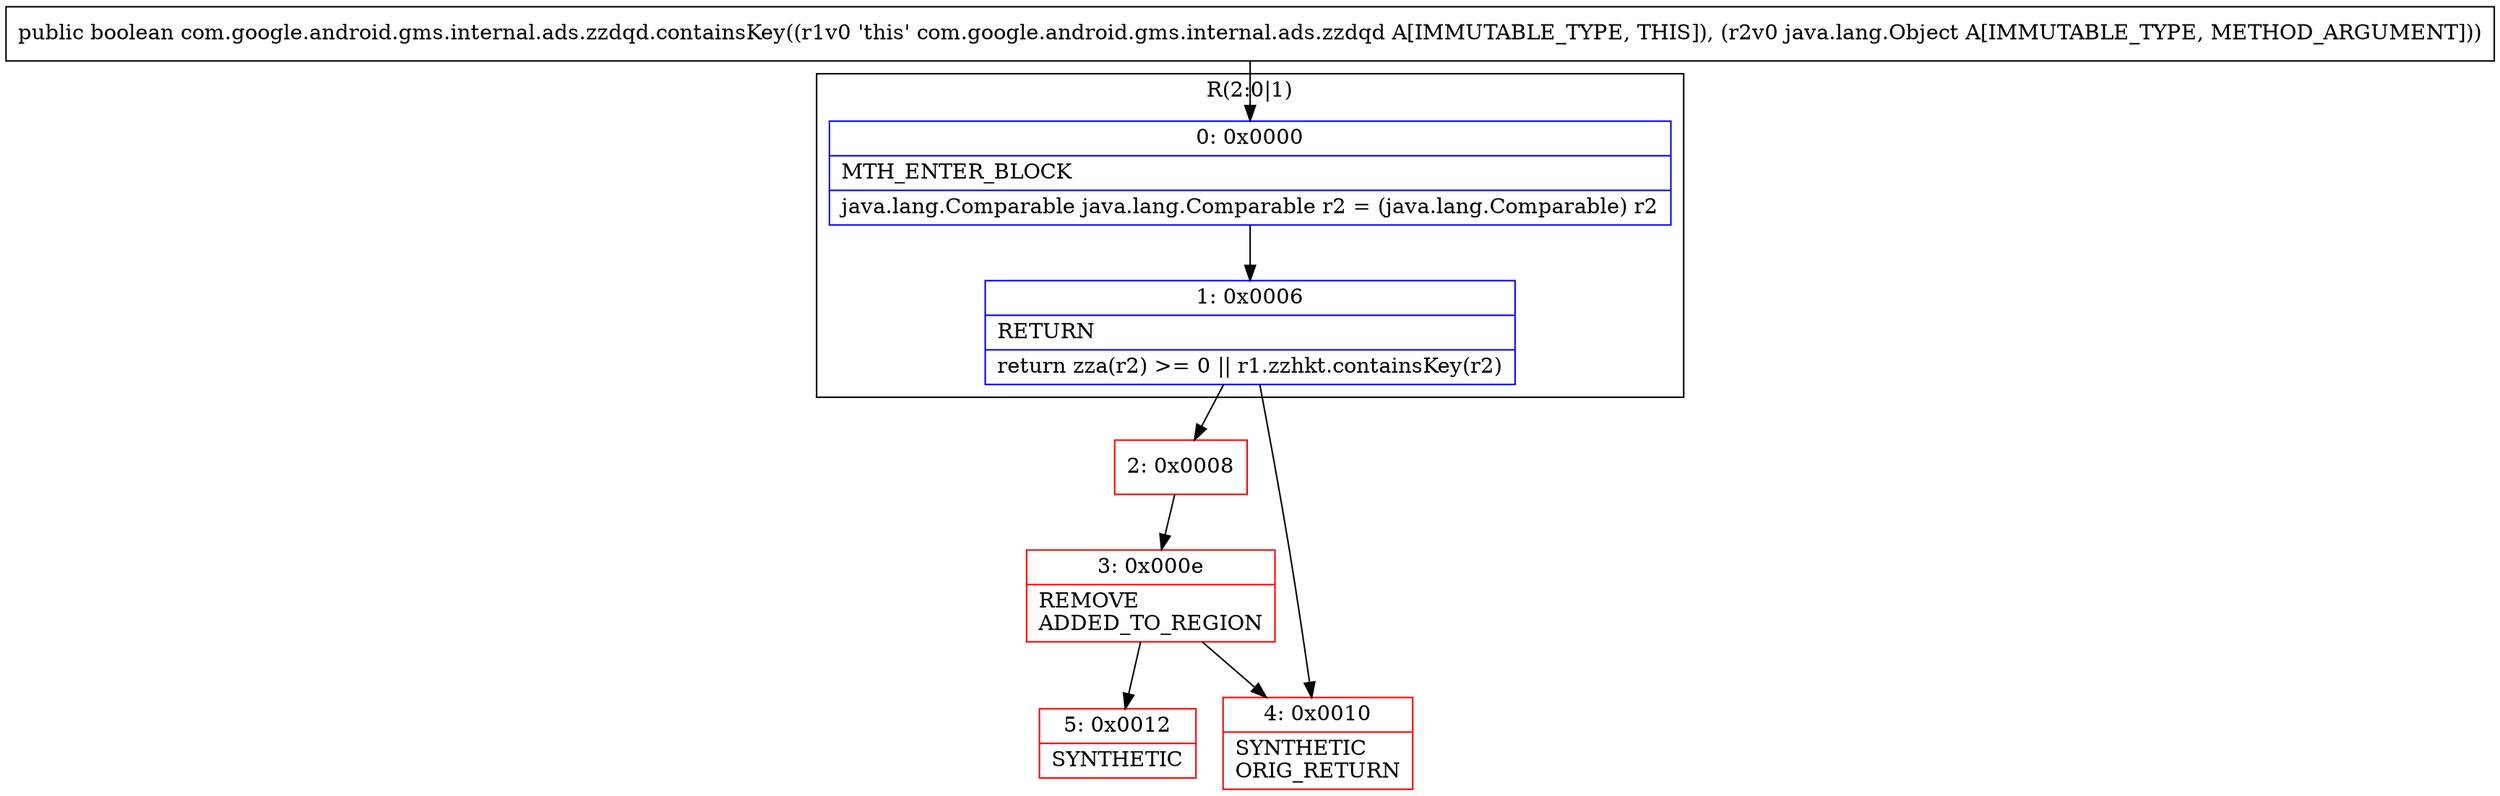 digraph "CFG forcom.google.android.gms.internal.ads.zzdqd.containsKey(Ljava\/lang\/Object;)Z" {
subgraph cluster_Region_1017345776 {
label = "R(2:0|1)";
node [shape=record,color=blue];
Node_0 [shape=record,label="{0\:\ 0x0000|MTH_ENTER_BLOCK\l|java.lang.Comparable java.lang.Comparable r2 = (java.lang.Comparable) r2\l}"];
Node_1 [shape=record,label="{1\:\ 0x0006|RETURN\l|return zza(r2) \>= 0 \|\| r1.zzhkt.containsKey(r2)\l}"];
}
Node_2 [shape=record,color=red,label="{2\:\ 0x0008}"];
Node_3 [shape=record,color=red,label="{3\:\ 0x000e|REMOVE\lADDED_TO_REGION\l}"];
Node_4 [shape=record,color=red,label="{4\:\ 0x0010|SYNTHETIC\lORIG_RETURN\l}"];
Node_5 [shape=record,color=red,label="{5\:\ 0x0012|SYNTHETIC\l}"];
MethodNode[shape=record,label="{public boolean com.google.android.gms.internal.ads.zzdqd.containsKey((r1v0 'this' com.google.android.gms.internal.ads.zzdqd A[IMMUTABLE_TYPE, THIS]), (r2v0 java.lang.Object A[IMMUTABLE_TYPE, METHOD_ARGUMENT])) }"];
MethodNode -> Node_0;
Node_0 -> Node_1;
Node_1 -> Node_2;
Node_1 -> Node_4;
Node_2 -> Node_3;
Node_3 -> Node_4;
Node_3 -> Node_5;
}

